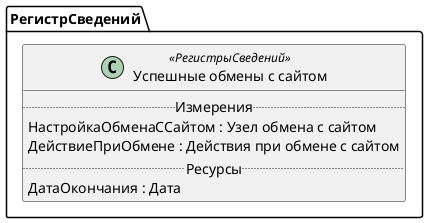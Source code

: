 ﻿@startuml УспешныеОбменыССайтом
'!include templates.wsd
'..\include templates.wsd
class РегистрСведений.УспешныеОбменыССайтом as "Успешные обмены с сайтом" <<РегистрыСведений>>
{
..Измерения..
НастройкаОбменаССайтом : Узел обмена с сайтом
ДействиеПриОбмене : Действия при обмене с сайтом
..Ресурсы..
ДатаОкончания : Дата
}
@enduml

